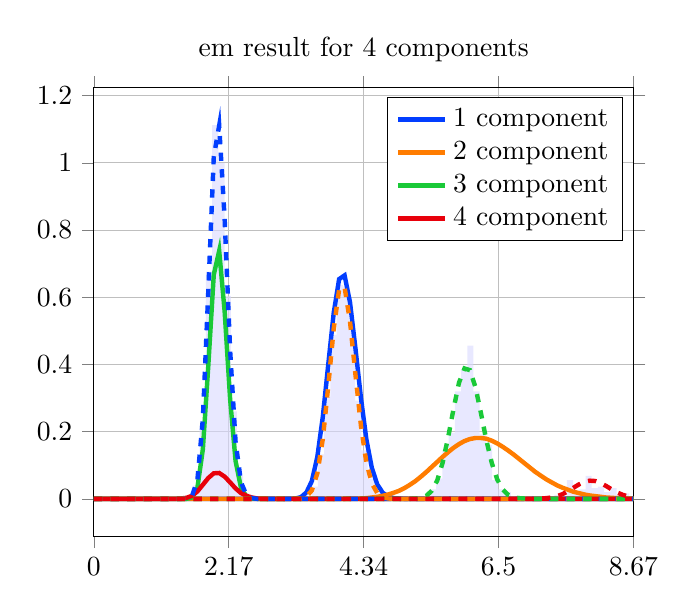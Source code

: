 \begin{tikzpicture}
\begin{axis}[title={em result for 4 components}, yticklabel style={/pgf/number format/fixed,
            /pgf/number format/precision=3}, grid={major}, yminorgrids={true}, tick align={outside}, xtick={0.0,2.168,4.335,6.503,8.671}, xmin={0.0}, xmax={8.671}, scaled y ticks={false}]
    \addplot[ybar interval, fill={blue!15}, forget plot, opacity={0.6}, draw={none}, bar width={5.0e-6}]
        table[row sep={\\}]
        {
            \\
            1.5  0.012  \\
            1.6  0.04  \\
            1.7  0.22  \\
            1.8  0.676  \\
            1.9  1.112  \\
            2.0  1.0  \\
            2.1  0.604  \\
            2.2  0.26  \\
            2.3  0.068  \\
            2.4  0.016  \\
            2.5  0.0  \\
            2.6  0.0  \\
            2.7  0.0  \\
            2.8  0.0  \\
            2.9  0.0  \\
            3.0  0.0  \\
            3.1  0.0  \\
            3.2  0.0  \\
            3.3  0.0  \\
            3.4  0.004  \\
            3.5  0.036  \\
            3.6  0.132  \\
            3.7  0.304  \\
            3.8  0.488  \\
            3.9  0.636  \\
            4.0  0.632  \\
            4.1  0.504  \\
            4.2  0.292  \\
            4.3  0.144  \\
            4.4  0.06  \\
            4.5  0.02  \\
            4.6  0.012  \\
            4.7  0.004  \\
            4.8  0.0  \\
            4.9  0.0  \\
            5.0  0.0  \\
            5.1  0.004  \\
            5.2  0.004  \\
            5.3  0.0  \\
            5.4  0.028  \\
            5.5  0.06  \\
            5.6  0.144  \\
            5.7  0.196  \\
            5.8  0.32  \\
            5.9  0.384  \\
            6.0  0.456  \\
            6.1  0.32  \\
            6.2  0.192  \\
            6.3  0.16  \\
            6.4  0.056  \\
            6.5  0.028  \\
            6.6  0.02  \\
            6.7  0.0  \\
            6.8  0.0  \\
            6.9  0.0  \\
            7.0  0.0  \\
            7.1  0.0  \\
            7.2  0.0  \\
            7.3  0.004  \\
            7.4  0.012  \\
            7.5  0.008  \\
            7.6  0.056  \\
            7.7  0.02  \\
            7.8  0.028  \\
            7.9  0.068  \\
            8.0  0.032  \\
            8.1  0.036  \\
            8.2  0.02  \\
            8.3  0.032  \\
            8.4  0.012  \\
            8.5  0.016  \\
            8.6  0.008  \\
            8.7  0.0  \\
        }
        ;
    \addplot[style={{ultra thick}}, color={rgb,1:red,0.008;green,0.243;blue,1.0}]
        table[row sep={\\}]
        {
            \\
            0.0  0.0  \\
            0.088  0.0  \\
            0.175  3.971e-290  \\
            0.263  5.004e-239  \\
            0.35  1.28e-203  \\
            0.438  8.245e-177  \\
            0.526  1.934e-155  \\
            0.613  8.005e-138  \\
            0.701  5.93e-123  \\
            0.788  3.504e-110  \\
            0.876  4.582e-99  \\
            0.963  2.744e-89  \\
            1.051  1.289e-80  \\
            1.139  7.135e-73  \\
            1.226  6.397e-66  \\
            1.314  1.194e-59  \\
            1.401  5.683e-54  \\
            1.489  8.141e-49  \\
            1.577  4.027e-44  \\
            1.664  7.717e-40  \\
            1.752  6.314e-36  \\
            1.839  2.397e-32  \\
            1.927  4.535e-29  \\
            2.014  4.549e-26  \\
            2.102  2.554e-23  \\
            2.19  8.412e-21  \\
            2.277  1.696e-18  \\
            2.365  2.17e-16  \\
            2.452  1.823e-14  \\
            2.54  1.035e-12  \\
            2.628  4.08e-11  \\
            2.715  1.144e-9  \\
            2.803  2.329e-8  \\
            2.89  3.514e-7  \\
            2.978  4.0e-6  \\
            3.065  3.492e-5  \\
            3.153  0.0  \\
            3.241  0.001  \\
            3.328  0.005  \\
            3.416  0.019  \\
            3.503  0.053  \\
            3.591  0.125  \\
            3.679  0.244  \\
            3.766  0.399  \\
            3.854  0.553  \\
            3.941  0.654  \\
            4.029  0.665  \\
            4.116  0.585  \\
            4.204  0.447  \\
            4.292  0.3  \\
            4.379  0.177  \\
            4.467  0.092  \\
            4.554  0.043  \\
            4.642  0.018  \\
            4.73  0.007  \\
            4.817  0.002  \\
            4.905  0.001  \\
            4.992  0.0  \\
            5.08  4.497e-5  \\
            5.168  1.022e-5  \\
            5.255  2.125e-6  \\
            5.343  4.061e-7  \\
            5.43  7.144e-8  \\
            5.518  1.16e-8  \\
            5.605  1.744e-9  \\
            5.693  2.433e-10  \\
            5.781  3.157e-11  \\
            5.868  3.816e-12  \\
            5.956  4.309e-13  \\
            6.043  4.553e-14  \\
            6.131  4.511e-15  \\
            6.219  4.198e-16  \\
            6.306  3.676e-17  \\
            6.394  3.034e-18  \\
            6.481  2.363e-19  \\
            6.569  1.741e-20  \\
            6.656  1.215e-21  \\
            6.744  8.034e-23  \\
            6.832  5.046e-24  \\
            6.919  3.014e-25  \\
            7.007  1.714e-26  \\
            7.094  9.287e-28  \\
            7.182  4.803e-29  \\
            7.27  2.374e-30  \\
            7.357  1.122e-31  \\
            7.445  5.076e-33  \\
            7.532  2.201e-34  \\
            7.62  9.16e-36  \\
            7.707  3.66e-37  \\
            7.795  1.405e-38  \\
            7.883  5.192e-40  \\
            7.97  1.847e-41  \\
            8.058  6.33e-43  \\
            8.145  2.093e-44  \\
            8.233  6.676e-46  \\
            8.321  2.057e-47  \\
            8.408  6.128e-49  \\
            8.496  1.765e-50  \\
            8.583  4.923e-52  \\
            8.671  1.33e-53  \\
        }
        ;
    \addlegendentry {1 component}
    \addplot[style={{ultra thick}}, color={rgb,1:red,1.0;green,0.486;blue,0.0}]
        table[row sep={\\}]
        {
            \\
            0.0  0.0  \\
            0.088  3.582e-117  \\
            0.175  3.771e-93  \\
            0.263  2.633e-79  \\
            0.35  1.251e-69  \\
            0.438  3.095e-62  \\
            0.526  2.752e-56  \\
            0.613  2.466e-51  \\
            0.701  4.12e-47  \\
            0.788  1.908e-43  \\
            0.876  3.211e-40  \\
            0.963  2.383e-37  \\
            1.051  8.997e-35  \\
            1.139  1.925e-32  \\
            1.226  2.54e-30  \\
            1.314  2.209e-28  \\
            1.401  1.337e-26  \\
            1.489  5.881e-25  \\
            1.577  1.95e-23  \\
            1.664  5.029e-22  \\
            1.752  1.034e-20  \\
            1.839  1.735e-19  \\
            1.927  2.419e-18  \\
            2.014  2.849e-17  \\
            2.102  2.877e-16  \\
            2.19  2.521e-15  \\
            2.277  1.94e-14  \\
            2.365  1.322e-13  \\
            2.452  8.063e-13  \\
            2.54  4.431e-12  \\
            2.628  2.21e-11  \\
            2.715  1.007e-10  \\
            2.803  4.213e-10  \\
            2.89  1.628e-9  \\
            2.978  5.838e-9  \\
            3.065  1.951e-8  \\
            3.153  6.101e-8  \\
            3.241  1.791e-7  \\
            3.328  4.956e-7  \\
            3.416  1.296e-6  \\
            3.503  3.212e-6  \\
            3.591  7.565e-6  \\
            3.679  1.697e-5  \\
            3.766  3.637e-5  \\
            3.854  7.456e-5  \\
            3.941  0.0  \\
            4.029  0.0  \\
            4.116  0.001  \\
            4.204  0.001  \\
            4.292  0.001  \\
            4.379  0.002  \\
            4.467  0.004  \\
            4.554  0.006  \\
            4.642  0.009  \\
            4.73  0.013  \\
            4.817  0.018  \\
            4.905  0.024  \\
            4.992  0.032  \\
            5.08  0.042  \\
            5.168  0.053  \\
            5.255  0.066  \\
            5.343  0.08  \\
            5.43  0.095  \\
            5.518  0.11  \\
            5.605  0.125  \\
            5.693  0.139  \\
            5.781  0.152  \\
            5.868  0.163  \\
            5.956  0.172  \\
            6.043  0.178  \\
            6.131  0.181  \\
            6.219  0.181  \\
            6.306  0.179  \\
            6.394  0.173  \\
            6.481  0.165  \\
            6.569  0.155  \\
            6.656  0.144  \\
            6.744  0.132  \\
            6.832  0.119  \\
            6.919  0.106  \\
            7.007  0.093  \\
            7.094  0.08  \\
            7.182  0.069  \\
            7.27  0.058  \\
            7.357  0.049  \\
            7.445  0.04  \\
            7.532  0.033  \\
            7.62  0.027  \\
            7.707  0.021  \\
            7.795  0.017  \\
            7.883  0.013  \\
            7.97  0.01  \\
            8.058  0.008  \\
            8.145  0.006  \\
            8.233  0.004  \\
            8.321  0.003  \\
            8.408  0.002  \\
            8.496  0.002  \\
            8.583  0.001  \\
            8.671  0.001  \\
        }
        ;
    \addlegendentry {2 component}
    \addplot[style={{ultra thick}}, color={rgb,1:red,0.102;green,0.788;blue,0.22}]
        table[row sep={\\}]
        {
            \\
            0.0  0.0  \\
            0.088  8.262e-192  \\
            0.175  1.203e-134  \\
            0.263  8.174e-103  \\
            0.35  2.364e-81  \\
            0.438  1.419e-65  \\
            0.526  2.168e-53  \\
            0.613  1.095e-43  \\
            0.701  8.462e-36  \\
            0.788  2.684e-29  \\
            0.876  6.857e-24  \\
            0.963  2.284e-19  \\
            1.051  1.414e-15  \\
            1.139  2.131e-12  \\
            1.226  9.64e-10  \\
            1.314  1.546e-7  \\
            1.401  1.005e-5  \\
            1.489  0.0  \\
            1.577  0.004  \\
            1.664  0.033  \\
            1.752  0.148  \\
            1.839  0.396  \\
            1.927  0.667  \\
            2.014  0.738  \\
            2.102  0.557  \\
            2.19  0.296  \\
            2.277  0.113  \\
            2.365  0.032  \\
            2.452  0.007  \\
            2.54  0.001  \\
            2.628  0.0  \\
            2.715  1.56e-5  \\
            2.803  1.314e-6  \\
            2.89  9.088e-8  \\
            2.978  5.216e-9  \\
            3.065  2.512e-10  \\
            3.153  1.025e-11  \\
            3.241  3.576e-13  \\
            3.328  1.076e-14  \\
            3.416  2.814e-16  \\
            3.503  6.438e-18  \\
            3.591  1.298e-19  \\
            3.679  2.319e-21  \\
            3.766  3.693e-23  \\
            3.854  5.271e-25  \\
            3.941  6.775e-27  \\
            4.029  7.878e-29  \\
            4.116  8.324e-31  \\
            4.204  8.023e-33  \\
            4.292  7.082e-35  \\
            4.379  5.744e-37  \\
            4.467  4.297e-39  \\
            4.554  2.973e-41  \\
            4.642  1.908e-43  \\
            4.73  1.139e-45  \\
            4.817  6.348e-48  \\
            4.905  3.307e-50  \\
            4.992  1.615e-52  \\
            5.08  7.408e-55  \\
            5.168  3.2e-57  \\
            5.255  1.304e-59  \\
            5.343  5.022e-62  \\
            5.43  1.832e-64  \\
            5.518  6.339e-67  \\
            5.605  2.084e-69  \\
            5.693  6.521e-72  \\
            5.781  1.945e-74  \\
            5.868  5.536e-77  \\
            5.956  1.506e-79  \\
            6.043  3.923e-82  \\
            6.131  9.789e-85  \\
            6.219  2.344e-87  \\
            6.306  5.391e-90  \\
            6.394  1.193e-92  \\
            6.481  2.539e-95  \\
            6.569  5.21e-98  \\
            6.656  1.031e-100  \\
            6.744  1.97e-103  \\
            6.832  3.639e-106  \\
            6.919  6.5e-109  \\
            7.007  1.124e-111  \\
            7.094  1.883e-114  \\
            7.182  3.058e-117  \\
            7.27  4.819e-120  \\
            7.357  7.373e-123  \\
            7.445  1.096e-125  \\
            7.532  1.585e-128  \\
            7.62  2.229e-131  \\
            7.707  3.053e-134  \\
            7.795  4.073e-137  \\
            7.883  5.296e-140  \\
            7.97  6.717e-143  \\
            8.058  8.312e-146  \\
            8.145  1.004e-148  \\
            8.233  1.185e-151  \\
            8.321  1.367e-154  \\
            8.408  1.542e-157  \\
            8.496  1.701e-160  \\
            8.583  1.837e-163  \\
            8.671  1.942e-166  \\
        }
        ;
    \addlegendentry {3 component}
    \addplot[style={{ultra thick}}, color={rgb,1:red,0.91;green,0.0;blue,0.043}]
        table[row sep={\\}]
        {
            \\
            0.0  0.0  \\
            0.088  1.851e-85  \\
            0.175  2.359e-60  \\
            0.263  2.224e-46  \\
            0.35  5.815e-37  \\
            0.438  4.84e-30  \\
            0.526  1.061e-24  \\
            0.613  1.89e-20  \\
            0.701  5.365e-17  \\
            0.788  3.744e-14  \\
            0.876  8.639e-12  \\
            0.963  8.141e-10  \\
            1.051  3.663e-8  \\
            1.139  8.859e-7  \\
            1.226  1.263e-5  \\
            1.314  0.0  \\
            1.401  0.001  \\
            1.489  0.003  \\
            1.577  0.009  \\
            1.664  0.022  \\
            1.752  0.042  \\
            1.839  0.062  \\
            1.927  0.076  \\
            2.014  0.077  \\
            2.102  0.066  \\
            2.19  0.049  \\
            2.277  0.031  \\
            2.365  0.017  \\
            2.452  0.009  \\
            2.54  0.004  \\
            2.628  0.001  \\
            2.715  0.001  \\
            2.803  0.0  \\
            2.89  5.273e-5  \\
            2.978  1.458e-5  \\
            3.065  3.731e-6  \\
            3.153  8.879e-7  \\
            3.241  1.973e-7  \\
            3.328  4.106e-8  \\
            3.416  8.036e-9  \\
            3.503  1.483e-9  \\
            3.591  2.589e-10  \\
            3.679  4.287e-11  \\
            3.766  6.747e-12  \\
            3.854  1.012e-12  \\
            3.941  1.45e-13  \\
            4.029  1.987e-14  \\
            4.116  2.612e-15  \\
            4.204  3.297e-16  \\
            4.292  4.003e-17  \\
            4.379  4.684e-18  \\
            4.467  5.29e-19  \\
            4.554  5.772e-20  \\
            4.642  6.094e-21  \\
            4.73  6.233e-22  \\
            4.817  6.183e-23  \\
            4.905  5.956e-24  \\
            4.992  5.576e-25  \\
            5.08  5.08e-26  \\
            5.168  4.506e-27  \\
            5.255  3.896e-28  \\
            5.343  3.287e-29  \\
            5.43  2.707e-30  \\
            5.518  2.178e-31  \\
            5.605  1.714e-32  \\
            5.693  1.32e-33  \\
            5.781  9.949e-35  \\
            5.868  7.349e-36  \\
            5.956  5.321e-37  \\
            6.043  3.779e-38  \\
            6.131  2.635e-39  \\
            6.219  1.803e-40  \\
            6.306  1.213e-41  \\
            6.394  8.018e-43  \\
            6.481  5.213e-44  \\
            6.569  3.334e-45  \\
            6.656  2.099e-46  \\
            6.744  1.301e-47  \\
            6.832  7.948e-49  \\
            6.919  4.783e-50  \\
            7.007  2.838e-51  \\
            7.094  1.66e-52  \\
            7.182  9.583e-54  \\
            7.27  5.458e-55  \\
            7.357  3.069e-56  \\
            7.445  1.704e-57  \\
            7.532  9.345e-59  \\
            7.62  5.064e-60  \\
            7.707  2.712e-61  \\
            7.795  1.436e-62  \\
            7.883  7.514e-64  \\
            7.97  3.89e-65  \\
            8.058  1.993e-66  \\
            8.145  1.01e-67  \\
            8.233  5.066e-69  \\
            8.321  2.516e-70  \\
            8.408  1.237e-71  \\
            8.496  6.025e-73  \\
            8.583  2.906e-74  \\
            8.671  1.389e-75  \\
        }
        ;
    \addlegendentry {4 component}
    \addplot[style={{ultra thick, dashed}}, color={rgb,1:red,0.008;green,0.243;blue,1.0}]
        table[row sep={\\}]
        {
            \\
            0.0  0.0  \\
            0.088  5.559e-188  \\
            0.175  7.017e-132  \\
            0.263  1.215e-100  \\
            0.35  1.392e-79  \\
            0.438  4.216e-64  \\
            0.526  3.786e-52  \\
            0.613  1.25e-42  \\
            0.701  6.815e-35  \\
            0.788  1.618e-28  \\
            0.876  3.244e-23  \\
            0.963  8.799e-19  \\
            1.051  4.577e-15  \\
            1.139  5.949e-12  \\
            1.226  2.374e-9  \\
            1.314  3.423e-7  \\
            1.401  2.034e-5  \\
            1.489  0.001  \\
            1.577  0.008  \\
            1.664  0.056  \\
            1.752  0.239  \\
            1.839  0.618  \\
            1.927  1.018  \\
            2.014  1.111  \\
            2.102  0.832  \\
            2.19  0.441  \\
            2.277  0.17  \\
            2.365  0.049  \\
            2.452  0.011  \\
            2.54  0.002  \\
            2.628  0.0  \\
            2.715  2.587e-5  \\
            2.803  2.254e-6  \\
            2.89  1.617e-7  \\
            2.978  9.658e-9  \\
            3.065  4.857e-10  \\
            3.153  2.076e-11  \\
            3.241  7.611e-13  \\
            3.328  2.412e-14  \\
            3.416  6.662e-16  \\
            3.503  1.614e-17  \\
            3.591  3.453e-19  \\
            3.679  6.562e-21  \\
            3.766  1.114e-22  \\
            3.854  1.698e-24  \\
            3.941  2.336e-26  \\
            4.029  2.912e-28  \\
            4.116  3.304e-30  \\
            4.204  3.426e-32  \\
            4.292  3.259e-34  \\
            4.379  2.853e-36  \\
            4.467  2.307e-38  \\
            4.554  1.727e-40  \\
            4.642  1.202e-42  \\
            4.73  7.791e-45  \\
            4.817  4.716e-47  \\
            4.905  2.674e-49  \\
            4.992  1.422e-51  \\
            5.08  7.117e-54  \\
            5.168  3.357e-56  \\
            5.255  1.495e-58  \\
            5.343  6.302e-61  \\
            5.43  2.518e-63  \\
            5.518  9.551e-66  \\
            5.605  3.446e-68  \\
            5.693  1.184e-70  \\
            5.781  3.884e-73  \\
            5.868  1.216e-75  \\
            5.956  3.645e-78  \\
            6.043  1.046e-80  \\
            6.131  2.88e-83  \\
            6.219  7.613e-86  \\
            6.306  1.934e-88  \\
            6.394  4.73e-91  \\
            6.481  1.114e-93  \\
            6.569  2.531e-96  \\
            6.656  5.549e-99  \\
            6.744  1.175e-101  \\
            6.832  2.408e-104  \\
            6.919  4.773e-107  \\
            7.007  9.165e-110  \\
            7.094  1.706e-112  \\
            7.182  3.081e-115  \\
            7.27  5.401e-118  \\
            7.357  9.199e-121  \\
            7.445  1.523e-123  \\
            7.532  2.454e-126  \\
            7.62  3.847e-129  \\
            7.707  5.877e-132  \\
            7.795  8.748e-135  \\
            7.883  1.27e-137  \\
            7.97  1.799e-140  \\
            8.058  2.488e-143  \\
            8.145  3.36e-146  \\
            8.233  4.435e-149  \\
            8.321  5.724e-152  \\
            8.408  7.226e-155  \\
            8.496  8.927e-158  \\
            8.583  1.08e-160  \\
            8.671  1.279e-163  \\
        }
        ;
    \addplot[style={{ultra thick, dashed}}, color={rgb,1:red,1.0;green,0.486;blue,0.0}]
        table[row sep={\\}]
        {
            \\
            0.0  0.0  \\
            0.088  0.0  \\
            0.175  0.0  \\
            0.263  1.962e-310  \\
            0.35  2.185e-264  \\
            0.438  1.595e-229  \\
            0.526  9.826e-202  \\
            0.613  7.95e-179  \\
            0.701  1.719e-159  \\
            0.788  6.942e-143  \\
            0.876  1.972e-128  \\
            0.963  1.016e-115  \\
            1.051  1.909e-104  \\
            1.139  2.223e-94  \\
            1.226  2.426e-85  \\
            1.314  3.44e-77  \\
            1.401  8.245e-70  \\
            1.489  4.147e-63  \\
            1.577  5.23e-57  \\
            1.664  1.922e-51  \\
            1.752  2.335e-46  \\
            1.839  1.045e-41  \\
            1.927  1.89e-37  \\
            2.014  1.497e-33  \\
            2.102  5.578e-30  \\
            2.19  1.039e-26  \\
            2.277  1.021e-23  \\
            2.365  5.559e-21  \\
            2.452  1.75e-18  \\
            2.54  3.312e-16  \\
            2.628  3.899e-14  \\
            2.715  2.945e-12  \\
            2.803  1.468e-10  \\
            2.89  4.958e-9  \\
            2.978  1.16e-7  \\
            3.065  1.923e-6  \\
            3.153  2.3e-5  \\
            3.241  0.0  \\
            3.328  0.001  \\
            3.416  0.007  \\
            3.503  0.025  \\
            3.591  0.076  \\
            3.679  0.178  \\
            3.766  0.335  \\
            3.854  0.506  \\
            3.941  0.623  \\
            4.029  0.63  \\
            4.116  0.528  \\
            4.204  0.369  \\
            4.292  0.217  \\
            4.379  0.108  \\
            4.467  0.046  \\
            4.554  0.017  \\
            4.642  0.005  \\
            4.73  0.001  \\
            4.817  0.0  \\
            4.905  7.057e-5  \\
            4.992  1.294e-5  \\
            5.08  2.098e-6  \\
            5.168  3.021e-7  \\
            5.255  3.88e-8  \\
            5.343  4.46e-9  \\
            5.43  4.605e-10  \\
            5.518  4.286e-11  \\
            5.605  3.608e-12  \\
            5.693  2.755e-13  \\
            5.781  1.914e-14  \\
            5.868  1.213e-15  \\
            5.956  7.037e-17  \\
            6.043  3.744e-18  \\
            6.131  1.832e-19  \\
            6.219  8.263e-21  \\
            6.306  3.443e-22  \\
            6.394  1.328e-23  \\
            6.481  4.755e-25  \\
            6.569  1.583e-26  \\
            6.656  4.907e-28  \\
            6.744  1.42e-29  \\
            6.832  3.841e-31  \\
            6.919  9.73e-33  \\
            7.007  2.312e-34  \\
            7.094  5.163e-36  \\
            7.182  1.085e-37  \\
            7.27  2.148e-39  \\
            7.357  4.013e-41  \\
            7.445  7.086e-43  \\
            7.532  1.184e-44  \\
            7.62  1.875e-46  \\
            7.707  2.816e-48  \\
            7.795  4.016e-50  \\
            7.883  5.447e-52  \\
            7.97  7.034e-54  \\
            8.058  8.654e-56  \\
            8.145  1.016e-57  \\
            8.233  1.139e-59  \\
            8.321  1.22e-61  \\
            8.408  1.25e-63  \\
            8.496  1.227e-65  \\
            8.583  1.155e-67  \\
            8.671  1.042e-69  \\
        }
        ;
    \addplot[style={{ultra thick, dashed}}, color={rgb,1:red,0.102;green,0.788;blue,0.22}]
        table[row sep={\\}]
        {
            \\
            0.0  0.0  \\
            0.088  0.0  \\
            0.175  0.0  \\
            0.263  0.0  \\
            0.35  0.0  \\
            0.438  0.0  \\
            0.526  0.0  \\
            0.613  0.0  \\
            0.701  0.0  \\
            0.788  8.507e-303  \\
            0.876  3.426e-279  \\
            0.963  3.351e-258  \\
            1.051  2.274e-239  \\
            1.139  2.374e-222  \\
            1.226  7.086e-207  \\
            1.314  9.876e-193  \\
            1.401  9.55e-180  \\
            1.489  8.857e-168  \\
            1.577  1.03e-156  \\
            1.664  1.88e-146  \\
            1.752  6.517e-137  \\
            1.839  5.043e-128  \\
            1.927  1.002e-119  \\
            2.014  5.764e-112  \\
            2.102  1.068e-104  \\
            2.19  6.987e-98  \\
            2.277  1.752e-91  \\
            2.365  1.81e-85  \\
            2.452  8.214e-80  \\
            2.54  1.736e-74  \\
            2.628  1.799e-69  \\
            2.715  9.578e-65  \\
            2.803  2.733e-60  \\
            2.89  4.344e-56  \\
            2.978  3.983e-52  \\
            3.065  2.174e-48  \\
            3.153  7.277e-45  \\
            3.241  1.534e-41  \\
            3.328  2.087e-38  \\
            3.416  1.876e-35  \\
            3.503  1.137e-32  \\
            3.591  4.736e-30  \\
            3.679  1.382e-27  \\
            3.766  2.871e-25  \\
            3.854  4.313e-23  \\
            3.941  4.755e-21  \\
            4.029  3.9e-19  \\
            4.116  2.409e-17  \\
            4.204  1.135e-15  \\
            4.292  4.123e-14  \\
            4.379  1.167e-12  \\
            4.467  2.599e-11  \\
            4.554  4.597e-10  \\
            4.642  6.515e-9  \\
            4.73  7.461e-8  \\
            4.817  6.957e-7  \\
            4.905  5.321e-6  \\
            4.992  3.362e-5  \\
            5.08  0.0  \\
            5.168  0.001  \\
            5.255  0.003  \\
            5.343  0.009  \\
            5.43  0.024  \\
            5.518  0.055  \\
            5.605  0.108  \\
            5.693  0.183  \\
            5.781  0.269  \\
            5.868  0.346  \\
            5.956  0.388  \\
            6.043  0.383  \\
            6.131  0.333  \\
            6.219  0.256  \\
            6.306  0.175  \\
            6.394  0.107  \\
            6.481  0.058  \\
            6.569  0.028  \\
            6.656  0.012  \\
            6.744  0.005  \\
            6.832  0.002  \\
            6.919  0.001  \\
            7.007  0.0  \\
            7.094  4.464e-5  \\
            7.182  1.091e-5  \\
            7.27  2.44e-6  \\
            7.357  5.002e-7  \\
            7.445  9.419e-8  \\
            7.532  1.633e-8  \\
            7.62  2.61e-9  \\
            7.707  3.854e-10  \\
            7.795  5.268e-11  \\
            7.883  6.676e-12  \\
            7.97  7.857e-13  \\
            8.058  8.602e-14  \\
            8.145  8.774e-15  \\
            8.233  8.351e-16  \\
            8.321  7.427e-17  \\
            8.408  6.182e-18  \\
            8.496  4.821e-19  \\
            8.583  3.528e-20  \\
            8.671  2.426e-21  \\
        }
        ;
    \addplot[style={{ultra thick, dashed}}, color={rgb,1:red,0.91;green,0.0;blue,0.043}]
        table[row sep={\\}]
        {
            \\
            0.0  0.0  \\
            0.088  0.0  \\
            0.175  0.0  \\
            0.263  0.0  \\
            0.35  0.0  \\
            0.438  0.0  \\
            0.526  0.0  \\
            0.613  0.0  \\
            0.701  0.0  \\
            0.788  0.0  \\
            0.876  0.0  \\
            0.963  0.0  \\
            1.051  0.0  \\
            1.139  0.0  \\
            1.226  0.0  \\
            1.314  0.0  \\
            1.401  6.864e-320  \\
            1.489  1.174e-302  \\
            1.577  1.259e-286  \\
            1.664  1.142e-271  \\
            1.752  1.129e-257  \\
            1.839  1.51e-244  \\
            1.927  3.295e-232  \\
            2.014  1.377e-220  \\
            2.102  1.269e-209  \\
            2.19  2.916e-199  \\
            2.277  1.865e-189  \\
            2.365  3.655e-180  \\
            2.452  2.392e-171  \\
            2.54  5.645e-163  \\
            2.628  5.15e-155  \\
            2.715  1.933e-147  \\
            2.803  3.157e-140  \\
            2.89  2.362e-133  \\
            2.978  8.482e-127  \\
            3.065  1.526e-120  \\
            3.153  1.429e-114  \\
            3.241  7.223e-109  \\
            3.328  2.036e-103  \\
            3.416  3.301e-98  \\
            3.503  3.164e-93  \\
            3.591  1.84e-88  \\
            3.679  6.651e-84  \\
            3.766  1.528e-79  \\
            3.854  2.28e-75  \\
            3.941  2.25e-71  \\
            4.029  1.497e-67  \\
            4.116  6.824e-64  \\
            4.204  2.167e-60  \\
            4.292  4.864e-57  \\
            4.379  7.827e-54  \\
            4.467  9.149e-51  \\
            4.554  7.865e-48  \\
            4.642  5.031e-45  \\
            4.73  2.422e-42  \\
            4.817  8.861e-40  \\
            4.905  2.49e-37  \\
            4.992  5.422e-35  \\
            5.08  9.234e-33  \\
            5.168  1.24e-30  \\
            5.255  1.323e-28  \\
            5.343  1.131e-26  \\
            5.43  7.803e-25  \\
            5.518  4.372e-23  \\
            5.605  2.003e-21  \\
            5.693  7.547e-20  \\
            5.781  2.354e-18  \\
            5.868  6.113e-17  \\
            5.956  1.328e-15  \\
            6.043  2.429e-14  \\
            6.131  3.754e-13  \\
            6.219  4.93e-12  \\
            6.306  5.525e-11  \\
            6.394  5.307e-10  \\
            6.481  4.388e-9  \\
            6.569  3.135e-8  \\
            6.656  1.944e-7  \\
            6.744  1.049e-6  \\
            6.832  4.95e-6  \\
            6.919  2.048e-5  \\
            7.007  7.454e-5  \\
            7.094  0.0  \\
            7.182  0.001  \\
            7.27  0.002  \\
            7.357  0.004  \\
            7.445  0.008  \\
            7.532  0.014  \\
            7.62  0.023  \\
            7.707  0.033  \\
            7.795  0.043  \\
            7.883  0.051  \\
            7.97  0.054  \\
            8.058  0.053  \\
            8.145  0.047  \\
            8.233  0.038  \\
            8.321  0.028  \\
            8.408  0.019  \\
            8.496  0.012  \\
            8.583  0.007  \\
            8.671  0.004  \\
        }
        ;
\end{axis}
\end{tikzpicture}
